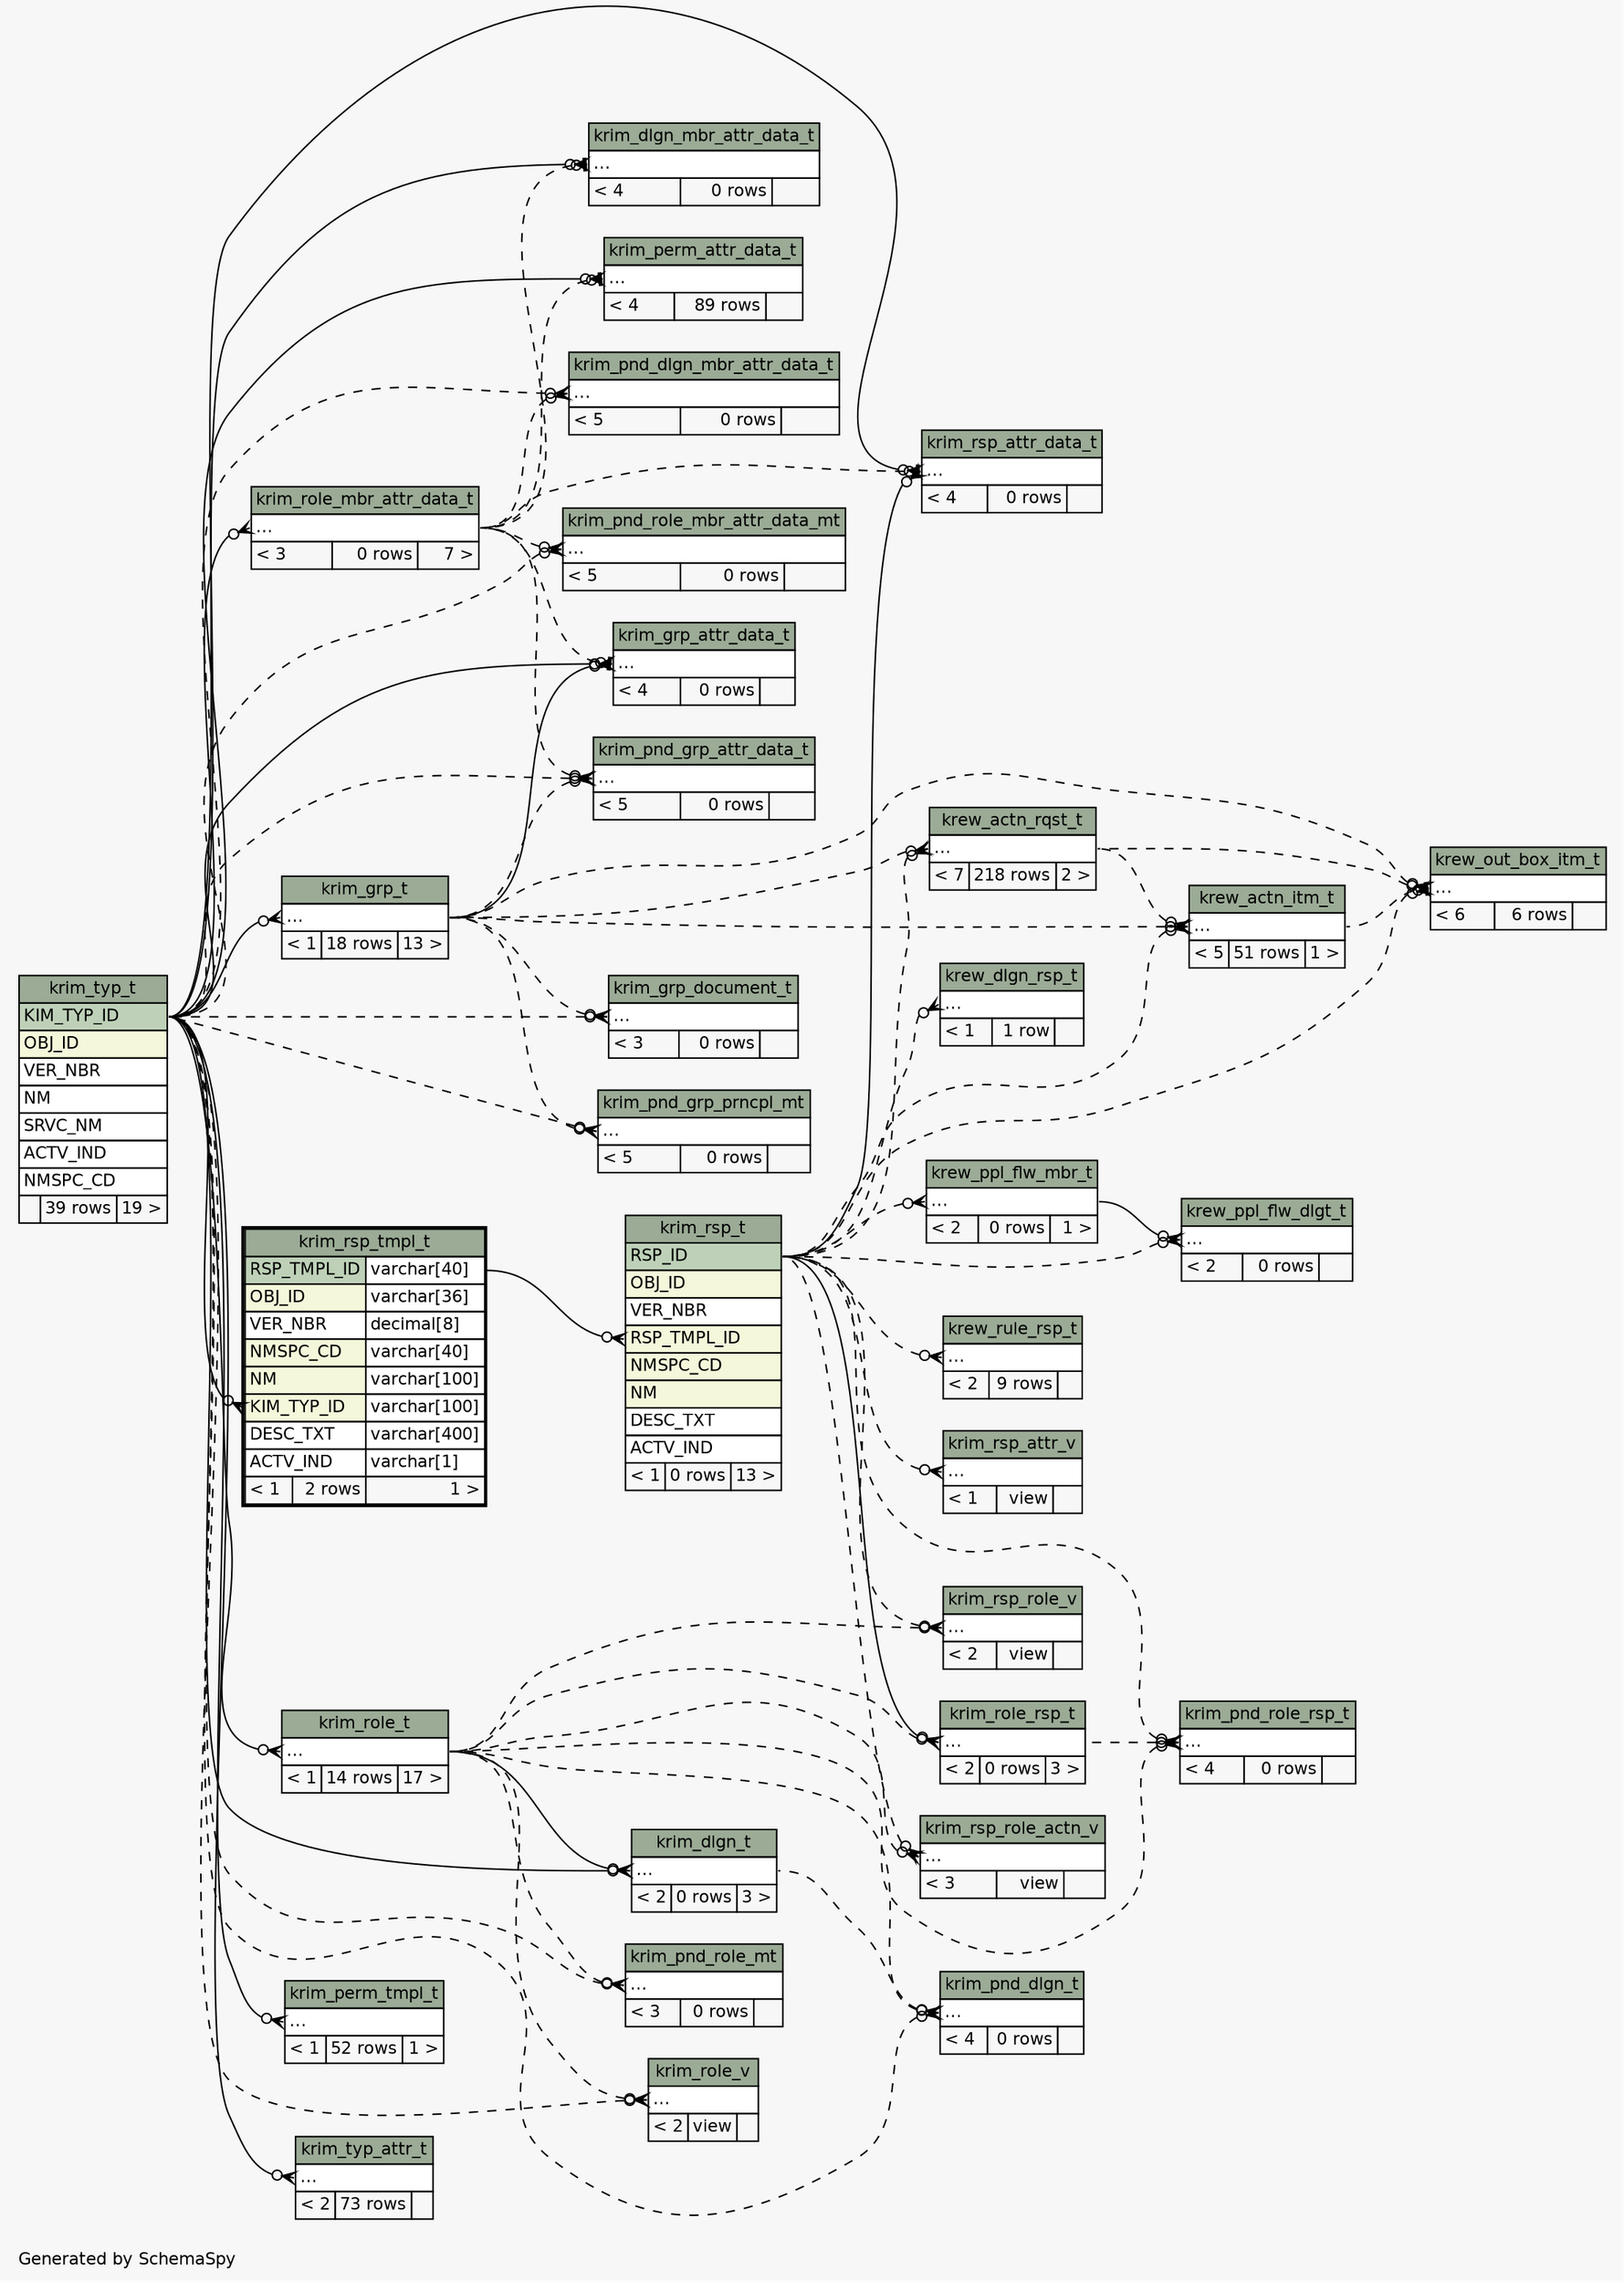 // dot 2.28.0 on Mac OS X 10.7.2
// SchemaSpy rev 590
digraph "impliedTwoDegreesRelationshipsDiagram" {
  graph [
    rankdir="RL"
    bgcolor="#f7f7f7"
    label="\nGenerated by SchemaSpy"
    labeljust="l"
    nodesep="0.18"
    ranksep="0.46"
    fontname="Helvetica"
    fontsize="11"
  ];
  node [
    fontname="Helvetica"
    fontsize="11"
    shape="plaintext"
  ];
  edge [
    arrowsize="0.8"
  ];
  "krew_actn_itm_t":"elipses":w -> "krew_actn_rqst_t":"elipses":e [arrowhead=none dir=back arrowtail=crowodot style=dashed];
  "krew_actn_itm_t":"elipses":w -> "krim_grp_t":"elipses":e [arrowhead=none dir=back arrowtail=crowodot style=dashed];
  "krew_actn_itm_t":"elipses":w -> "krim_rsp_t":"RSP_ID":e [arrowhead=none dir=back arrowtail=crowodot style=dashed];
  "krew_actn_rqst_t":"elipses":w -> "krim_grp_t":"elipses":e [arrowhead=none dir=back arrowtail=crowodot style=dashed];
  "krew_actn_rqst_t":"elipses":w -> "krim_rsp_t":"RSP_ID":e [arrowhead=none dir=back arrowtail=crowodot style=dashed];
  "krew_dlgn_rsp_t":"elipses":w -> "krim_rsp_t":"RSP_ID":e [arrowhead=none dir=back arrowtail=crowodot style=dashed];
  "krew_out_box_itm_t":"elipses":w -> "krew_actn_itm_t":"elipses":e [arrowhead=none dir=back arrowtail=teeodot style=dashed];
  "krew_out_box_itm_t":"elipses":w -> "krew_actn_rqst_t":"elipses":e [arrowhead=none dir=back arrowtail=crowodot style=dashed];
  "krew_out_box_itm_t":"elipses":w -> "krim_grp_t":"elipses":e [arrowhead=none dir=back arrowtail=crowodot style=dashed];
  "krew_out_box_itm_t":"elipses":w -> "krim_rsp_t":"RSP_ID":e [arrowhead=none dir=back arrowtail=crowodot style=dashed];
  "krew_ppl_flw_dlgt_t":"elipses":w -> "krew_ppl_flw_mbr_t":"elipses":e [arrowhead=none dir=back arrowtail=crowodot];
  "krew_ppl_flw_dlgt_t":"elipses":w -> "krim_rsp_t":"RSP_ID":e [arrowhead=none dir=back arrowtail=crowodot style=dashed];
  "krew_ppl_flw_mbr_t":"elipses":w -> "krim_rsp_t":"RSP_ID":e [arrowhead=none dir=back arrowtail=crowodot style=dashed];
  "krew_rule_rsp_t":"elipses":w -> "krim_rsp_t":"RSP_ID":e [arrowhead=none dir=back arrowtail=crowodot style=dashed];
  "krim_dlgn_mbr_attr_data_t":"elipses":w -> "krim_role_mbr_attr_data_t":"elipses":e [arrowhead=none dir=back arrowtail=teeodot style=dashed];
  "krim_dlgn_mbr_attr_data_t":"elipses":w -> "krim_typ_t":"KIM_TYP_ID":e [arrowhead=none dir=back arrowtail=crowodot];
  "krim_dlgn_t":"elipses":w -> "krim_typ_t":"KIM_TYP_ID":e [arrowhead=none dir=back arrowtail=crowodot];
  "krim_dlgn_t":"elipses":w -> "krim_role_t":"elipses":e [arrowhead=none dir=back arrowtail=crowodot];
  "krim_grp_attr_data_t":"elipses":w -> "krim_role_mbr_attr_data_t":"elipses":e [arrowhead=none dir=back arrowtail=teeodot style=dashed];
  "krim_grp_attr_data_t":"elipses":w -> "krim_grp_t":"elipses":e [arrowhead=none dir=back arrowtail=crowodot];
  "krim_grp_attr_data_t":"elipses":w -> "krim_typ_t":"KIM_TYP_ID":e [arrowhead=none dir=back arrowtail=crowodot];
  "krim_grp_document_t":"elipses":w -> "krim_grp_t":"elipses":e [arrowhead=none dir=back arrowtail=crowodot style=dashed];
  "krim_grp_document_t":"elipses":w -> "krim_typ_t":"KIM_TYP_ID":e [arrowhead=none dir=back arrowtail=crowodot style=dashed];
  "krim_grp_t":"elipses":w -> "krim_typ_t":"KIM_TYP_ID":e [arrowhead=none dir=back arrowtail=crowodot];
  "krim_perm_attr_data_t":"elipses":w -> "krim_role_mbr_attr_data_t":"elipses":e [arrowhead=none dir=back arrowtail=teeodot style=dashed];
  "krim_perm_attr_data_t":"elipses":w -> "krim_typ_t":"KIM_TYP_ID":e [arrowhead=none dir=back arrowtail=crowodot];
  "krim_perm_tmpl_t":"elipses":w -> "krim_typ_t":"KIM_TYP_ID":e [arrowhead=none dir=back arrowtail=crowodot];
  "krim_pnd_dlgn_mbr_attr_data_t":"elipses":w -> "krim_role_mbr_attr_data_t":"elipses":e [arrowhead=none dir=back arrowtail=crowodot style=dashed];
  "krim_pnd_dlgn_mbr_attr_data_t":"elipses":w -> "krim_typ_t":"KIM_TYP_ID":e [arrowhead=none dir=back arrowtail=crowodot style=dashed];
  "krim_pnd_dlgn_t":"elipses":w -> "krim_dlgn_t":"elipses":e [arrowhead=none dir=back arrowtail=crowodot style=dashed];
  "krim_pnd_dlgn_t":"elipses":w -> "krim_typ_t":"KIM_TYP_ID":e [arrowhead=none dir=back arrowtail=crowodot style=dashed];
  "krim_pnd_dlgn_t":"elipses":w -> "krim_role_t":"elipses":e [arrowhead=none dir=back arrowtail=crowodot style=dashed];
  "krim_pnd_grp_attr_data_t":"elipses":w -> "krim_role_mbr_attr_data_t":"elipses":e [arrowhead=none dir=back arrowtail=crowodot style=dashed];
  "krim_pnd_grp_attr_data_t":"elipses":w -> "krim_grp_t":"elipses":e [arrowhead=none dir=back arrowtail=crowodot style=dashed];
  "krim_pnd_grp_attr_data_t":"elipses":w -> "krim_typ_t":"KIM_TYP_ID":e [arrowhead=none dir=back arrowtail=crowodot style=dashed];
  "krim_pnd_grp_prncpl_mt":"elipses":w -> "krim_grp_t":"elipses":e [arrowhead=none dir=back arrowtail=crowodot style=dashed];
  "krim_pnd_grp_prncpl_mt":"elipses":w -> "krim_typ_t":"KIM_TYP_ID":e [arrowhead=none dir=back arrowtail=crowodot style=dashed];
  "krim_pnd_role_mbr_attr_data_mt":"elipses":w -> "krim_role_mbr_attr_data_t":"elipses":e [arrowhead=none dir=back arrowtail=crowodot style=dashed];
  "krim_pnd_role_mbr_attr_data_mt":"elipses":w -> "krim_typ_t":"KIM_TYP_ID":e [arrowhead=none dir=back arrowtail=crowodot style=dashed];
  "krim_pnd_role_mt":"elipses":w -> "krim_typ_t":"KIM_TYP_ID":e [arrowhead=none dir=back arrowtail=crowodot style=dashed];
  "krim_pnd_role_mt":"elipses":w -> "krim_role_t":"elipses":e [arrowhead=none dir=back arrowtail=crowodot style=dashed];
  "krim_pnd_role_rsp_t":"elipses":w -> "krim_role_t":"elipses":e [arrowhead=none dir=back arrowtail=crowodot style=dashed];
  "krim_pnd_role_rsp_t":"elipses":w -> "krim_role_rsp_t":"elipses":e [arrowhead=none dir=back arrowtail=crowodot style=dashed];
  "krim_pnd_role_rsp_t":"elipses":w -> "krim_rsp_t":"RSP_ID":e [arrowhead=none dir=back arrowtail=crowodot style=dashed];
  "krim_role_mbr_attr_data_t":"elipses":w -> "krim_typ_t":"KIM_TYP_ID":e [arrowhead=none dir=back arrowtail=crowodot];
  "krim_role_rsp_t":"elipses":w -> "krim_role_t":"elipses":e [arrowhead=none dir=back arrowtail=crowodot style=dashed];
  "krim_role_rsp_t":"elipses":w -> "krim_rsp_t":"RSP_ID":e [arrowhead=none dir=back arrowtail=crowodot];
  "krim_role_t":"elipses":w -> "krim_typ_t":"KIM_TYP_ID":e [arrowhead=none dir=back arrowtail=crowodot];
  "krim_role_v":"elipses":w -> "krim_typ_t":"KIM_TYP_ID":e [arrowhead=none dir=back arrowtail=crowodot style=dashed];
  "krim_role_v":"elipses":w -> "krim_role_t":"elipses":e [arrowhead=none dir=back arrowtail=crowodot style=dashed];
  "krim_rsp_attr_data_t":"elipses":w -> "krim_role_mbr_attr_data_t":"elipses":e [arrowhead=none dir=back arrowtail=teeodot style=dashed];
  "krim_rsp_attr_data_t":"elipses":w -> "krim_typ_t":"KIM_TYP_ID":e [arrowhead=none dir=back arrowtail=crowodot];
  "krim_rsp_attr_data_t":"elipses":w -> "krim_rsp_t":"RSP_ID":e [arrowhead=none dir=back arrowtail=crowodot];
  "krim_rsp_attr_v":"elipses":w -> "krim_rsp_t":"RSP_ID":e [arrowhead=none dir=back arrowtail=crowodot style=dashed];
  "krim_rsp_role_actn_v":"elipses":w -> "krim_role_t":"elipses":e [arrowhead=none dir=back arrowtail=crowodot style=dashed];
  "krim_rsp_role_actn_v":"elipses":w -> "krim_rsp_t":"RSP_ID":e [arrowhead=none dir=back arrowtail=crowodot style=dashed];
  "krim_rsp_role_v":"elipses":w -> "krim_role_t":"elipses":e [arrowhead=none dir=back arrowtail=crowodot style=dashed];
  "krim_rsp_role_v":"elipses":w -> "krim_rsp_t":"RSP_ID":e [arrowhead=none dir=back arrowtail=crowodot style=dashed];
  "krim_rsp_t":"RSP_TMPL_ID":w -> "krim_rsp_tmpl_t":"RSP_TMPL_ID.type":e [arrowhead=none dir=back arrowtail=crowodot];
  "krim_rsp_tmpl_t":"KIM_TYP_ID":w -> "krim_typ_t":"KIM_TYP_ID":e [arrowhead=none dir=back arrowtail=crowodot];
  "krim_typ_attr_t":"elipses":w -> "krim_typ_t":"KIM_TYP_ID":e [arrowhead=none dir=back arrowtail=crowodot];
  "krew_actn_itm_t" [
    label=<
    <TABLE BORDER="0" CELLBORDER="1" CELLSPACING="0" BGCOLOR="#ffffff">
      <TR><TD COLSPAN="3" BGCOLOR="#9bab96" ALIGN="CENTER">krew_actn_itm_t</TD></TR>
      <TR><TD PORT="elipses" COLSPAN="3" ALIGN="LEFT">...</TD></TR>
      <TR><TD ALIGN="LEFT" BGCOLOR="#f7f7f7">&lt; 5</TD><TD ALIGN="RIGHT" BGCOLOR="#f7f7f7">51 rows</TD><TD ALIGN="RIGHT" BGCOLOR="#f7f7f7">1 &gt;</TD></TR>
    </TABLE>>
    URL="krew_actn_itm_t.html"
    tooltip="krew_actn_itm_t"
  ];
  "krew_actn_rqst_t" [
    label=<
    <TABLE BORDER="0" CELLBORDER="1" CELLSPACING="0" BGCOLOR="#ffffff">
      <TR><TD COLSPAN="3" BGCOLOR="#9bab96" ALIGN="CENTER">krew_actn_rqst_t</TD></TR>
      <TR><TD PORT="elipses" COLSPAN="3" ALIGN="LEFT">...</TD></TR>
      <TR><TD ALIGN="LEFT" BGCOLOR="#f7f7f7">&lt; 7</TD><TD ALIGN="RIGHT" BGCOLOR="#f7f7f7">218 rows</TD><TD ALIGN="RIGHT" BGCOLOR="#f7f7f7">2 &gt;</TD></TR>
    </TABLE>>
    URL="krew_actn_rqst_t.html"
    tooltip="krew_actn_rqst_t"
  ];
  "krew_dlgn_rsp_t" [
    label=<
    <TABLE BORDER="0" CELLBORDER="1" CELLSPACING="0" BGCOLOR="#ffffff">
      <TR><TD COLSPAN="3" BGCOLOR="#9bab96" ALIGN="CENTER">krew_dlgn_rsp_t</TD></TR>
      <TR><TD PORT="elipses" COLSPAN="3" ALIGN="LEFT">...</TD></TR>
      <TR><TD ALIGN="LEFT" BGCOLOR="#f7f7f7">&lt; 1</TD><TD ALIGN="RIGHT" BGCOLOR="#f7f7f7">1 row</TD><TD ALIGN="RIGHT" BGCOLOR="#f7f7f7">  </TD></TR>
    </TABLE>>
    URL="krew_dlgn_rsp_t.html"
    tooltip="krew_dlgn_rsp_t"
  ];
  "krew_out_box_itm_t" [
    label=<
    <TABLE BORDER="0" CELLBORDER="1" CELLSPACING="0" BGCOLOR="#ffffff">
      <TR><TD COLSPAN="3" BGCOLOR="#9bab96" ALIGN="CENTER">krew_out_box_itm_t</TD></TR>
      <TR><TD PORT="elipses" COLSPAN="3" ALIGN="LEFT">...</TD></TR>
      <TR><TD ALIGN="LEFT" BGCOLOR="#f7f7f7">&lt; 6</TD><TD ALIGN="RIGHT" BGCOLOR="#f7f7f7">6 rows</TD><TD ALIGN="RIGHT" BGCOLOR="#f7f7f7">  </TD></TR>
    </TABLE>>
    URL="krew_out_box_itm_t.html"
    tooltip="krew_out_box_itm_t"
  ];
  "krew_ppl_flw_dlgt_t" [
    label=<
    <TABLE BORDER="0" CELLBORDER="1" CELLSPACING="0" BGCOLOR="#ffffff">
      <TR><TD COLSPAN="3" BGCOLOR="#9bab96" ALIGN="CENTER">krew_ppl_flw_dlgt_t</TD></TR>
      <TR><TD PORT="elipses" COLSPAN="3" ALIGN="LEFT">...</TD></TR>
      <TR><TD ALIGN="LEFT" BGCOLOR="#f7f7f7">&lt; 2</TD><TD ALIGN="RIGHT" BGCOLOR="#f7f7f7">0 rows</TD><TD ALIGN="RIGHT" BGCOLOR="#f7f7f7">  </TD></TR>
    </TABLE>>
    URL="krew_ppl_flw_dlgt_t.html"
    tooltip="krew_ppl_flw_dlgt_t"
  ];
  "krew_ppl_flw_mbr_t" [
    label=<
    <TABLE BORDER="0" CELLBORDER="1" CELLSPACING="0" BGCOLOR="#ffffff">
      <TR><TD COLSPAN="3" BGCOLOR="#9bab96" ALIGN="CENTER">krew_ppl_flw_mbr_t</TD></TR>
      <TR><TD PORT="elipses" COLSPAN="3" ALIGN="LEFT">...</TD></TR>
      <TR><TD ALIGN="LEFT" BGCOLOR="#f7f7f7">&lt; 2</TD><TD ALIGN="RIGHT" BGCOLOR="#f7f7f7">0 rows</TD><TD ALIGN="RIGHT" BGCOLOR="#f7f7f7">1 &gt;</TD></TR>
    </TABLE>>
    URL="krew_ppl_flw_mbr_t.html"
    tooltip="krew_ppl_flw_mbr_t"
  ];
  "krew_rule_rsp_t" [
    label=<
    <TABLE BORDER="0" CELLBORDER="1" CELLSPACING="0" BGCOLOR="#ffffff">
      <TR><TD COLSPAN="3" BGCOLOR="#9bab96" ALIGN="CENTER">krew_rule_rsp_t</TD></TR>
      <TR><TD PORT="elipses" COLSPAN="3" ALIGN="LEFT">...</TD></TR>
      <TR><TD ALIGN="LEFT" BGCOLOR="#f7f7f7">&lt; 2</TD><TD ALIGN="RIGHT" BGCOLOR="#f7f7f7">9 rows</TD><TD ALIGN="RIGHT" BGCOLOR="#f7f7f7">  </TD></TR>
    </TABLE>>
    URL="krew_rule_rsp_t.html"
    tooltip="krew_rule_rsp_t"
  ];
  "krim_dlgn_mbr_attr_data_t" [
    label=<
    <TABLE BORDER="0" CELLBORDER="1" CELLSPACING="0" BGCOLOR="#ffffff">
      <TR><TD COLSPAN="3" BGCOLOR="#9bab96" ALIGN="CENTER">krim_dlgn_mbr_attr_data_t</TD></TR>
      <TR><TD PORT="elipses" COLSPAN="3" ALIGN="LEFT">...</TD></TR>
      <TR><TD ALIGN="LEFT" BGCOLOR="#f7f7f7">&lt; 4</TD><TD ALIGN="RIGHT" BGCOLOR="#f7f7f7">0 rows</TD><TD ALIGN="RIGHT" BGCOLOR="#f7f7f7">  </TD></TR>
    </TABLE>>
    URL="krim_dlgn_mbr_attr_data_t.html"
    tooltip="krim_dlgn_mbr_attr_data_t"
  ];
  "krim_dlgn_t" [
    label=<
    <TABLE BORDER="0" CELLBORDER="1" CELLSPACING="0" BGCOLOR="#ffffff">
      <TR><TD COLSPAN="3" BGCOLOR="#9bab96" ALIGN="CENTER">krim_dlgn_t</TD></TR>
      <TR><TD PORT="elipses" COLSPAN="3" ALIGN="LEFT">...</TD></TR>
      <TR><TD ALIGN="LEFT" BGCOLOR="#f7f7f7">&lt; 2</TD><TD ALIGN="RIGHT" BGCOLOR="#f7f7f7">0 rows</TD><TD ALIGN="RIGHT" BGCOLOR="#f7f7f7">3 &gt;</TD></TR>
    </TABLE>>
    URL="krim_dlgn_t.html"
    tooltip="krim_dlgn_t"
  ];
  "krim_grp_attr_data_t" [
    label=<
    <TABLE BORDER="0" CELLBORDER="1" CELLSPACING="0" BGCOLOR="#ffffff">
      <TR><TD COLSPAN="3" BGCOLOR="#9bab96" ALIGN="CENTER">krim_grp_attr_data_t</TD></TR>
      <TR><TD PORT="elipses" COLSPAN="3" ALIGN="LEFT">...</TD></TR>
      <TR><TD ALIGN="LEFT" BGCOLOR="#f7f7f7">&lt; 4</TD><TD ALIGN="RIGHT" BGCOLOR="#f7f7f7">0 rows</TD><TD ALIGN="RIGHT" BGCOLOR="#f7f7f7">  </TD></TR>
    </TABLE>>
    URL="krim_grp_attr_data_t.html"
    tooltip="krim_grp_attr_data_t"
  ];
  "krim_grp_document_t" [
    label=<
    <TABLE BORDER="0" CELLBORDER="1" CELLSPACING="0" BGCOLOR="#ffffff">
      <TR><TD COLSPAN="3" BGCOLOR="#9bab96" ALIGN="CENTER">krim_grp_document_t</TD></TR>
      <TR><TD PORT="elipses" COLSPAN="3" ALIGN="LEFT">...</TD></TR>
      <TR><TD ALIGN="LEFT" BGCOLOR="#f7f7f7">&lt; 3</TD><TD ALIGN="RIGHT" BGCOLOR="#f7f7f7">0 rows</TD><TD ALIGN="RIGHT" BGCOLOR="#f7f7f7">  </TD></TR>
    </TABLE>>
    URL="krim_grp_document_t.html"
    tooltip="krim_grp_document_t"
  ];
  "krim_grp_t" [
    label=<
    <TABLE BORDER="0" CELLBORDER="1" CELLSPACING="0" BGCOLOR="#ffffff">
      <TR><TD COLSPAN="3" BGCOLOR="#9bab96" ALIGN="CENTER">krim_grp_t</TD></TR>
      <TR><TD PORT="elipses" COLSPAN="3" ALIGN="LEFT">...</TD></TR>
      <TR><TD ALIGN="LEFT" BGCOLOR="#f7f7f7">&lt; 1</TD><TD ALIGN="RIGHT" BGCOLOR="#f7f7f7">18 rows</TD><TD ALIGN="RIGHT" BGCOLOR="#f7f7f7">13 &gt;</TD></TR>
    </TABLE>>
    URL="krim_grp_t.html"
    tooltip="krim_grp_t"
  ];
  "krim_perm_attr_data_t" [
    label=<
    <TABLE BORDER="0" CELLBORDER="1" CELLSPACING="0" BGCOLOR="#ffffff">
      <TR><TD COLSPAN="3" BGCOLOR="#9bab96" ALIGN="CENTER">krim_perm_attr_data_t</TD></TR>
      <TR><TD PORT="elipses" COLSPAN="3" ALIGN="LEFT">...</TD></TR>
      <TR><TD ALIGN="LEFT" BGCOLOR="#f7f7f7">&lt; 4</TD><TD ALIGN="RIGHT" BGCOLOR="#f7f7f7">89 rows</TD><TD ALIGN="RIGHT" BGCOLOR="#f7f7f7">  </TD></TR>
    </TABLE>>
    URL="krim_perm_attr_data_t.html"
    tooltip="krim_perm_attr_data_t"
  ];
  "krim_perm_tmpl_t" [
    label=<
    <TABLE BORDER="0" CELLBORDER="1" CELLSPACING="0" BGCOLOR="#ffffff">
      <TR><TD COLSPAN="3" BGCOLOR="#9bab96" ALIGN="CENTER">krim_perm_tmpl_t</TD></TR>
      <TR><TD PORT="elipses" COLSPAN="3" ALIGN="LEFT">...</TD></TR>
      <TR><TD ALIGN="LEFT" BGCOLOR="#f7f7f7">&lt; 1</TD><TD ALIGN="RIGHT" BGCOLOR="#f7f7f7">52 rows</TD><TD ALIGN="RIGHT" BGCOLOR="#f7f7f7">1 &gt;</TD></TR>
    </TABLE>>
    URL="krim_perm_tmpl_t.html"
    tooltip="krim_perm_tmpl_t"
  ];
  "krim_pnd_dlgn_mbr_attr_data_t" [
    label=<
    <TABLE BORDER="0" CELLBORDER="1" CELLSPACING="0" BGCOLOR="#ffffff">
      <TR><TD COLSPAN="3" BGCOLOR="#9bab96" ALIGN="CENTER">krim_pnd_dlgn_mbr_attr_data_t</TD></TR>
      <TR><TD PORT="elipses" COLSPAN="3" ALIGN="LEFT">...</TD></TR>
      <TR><TD ALIGN="LEFT" BGCOLOR="#f7f7f7">&lt; 5</TD><TD ALIGN="RIGHT" BGCOLOR="#f7f7f7">0 rows</TD><TD ALIGN="RIGHT" BGCOLOR="#f7f7f7">  </TD></TR>
    </TABLE>>
    URL="krim_pnd_dlgn_mbr_attr_data_t.html"
    tooltip="krim_pnd_dlgn_mbr_attr_data_t"
  ];
  "krim_pnd_dlgn_t" [
    label=<
    <TABLE BORDER="0" CELLBORDER="1" CELLSPACING="0" BGCOLOR="#ffffff">
      <TR><TD COLSPAN="3" BGCOLOR="#9bab96" ALIGN="CENTER">krim_pnd_dlgn_t</TD></TR>
      <TR><TD PORT="elipses" COLSPAN="3" ALIGN="LEFT">...</TD></TR>
      <TR><TD ALIGN="LEFT" BGCOLOR="#f7f7f7">&lt; 4</TD><TD ALIGN="RIGHT" BGCOLOR="#f7f7f7">0 rows</TD><TD ALIGN="RIGHT" BGCOLOR="#f7f7f7">  </TD></TR>
    </TABLE>>
    URL="krim_pnd_dlgn_t.html"
    tooltip="krim_pnd_dlgn_t"
  ];
  "krim_pnd_grp_attr_data_t" [
    label=<
    <TABLE BORDER="0" CELLBORDER="1" CELLSPACING="0" BGCOLOR="#ffffff">
      <TR><TD COLSPAN="3" BGCOLOR="#9bab96" ALIGN="CENTER">krim_pnd_grp_attr_data_t</TD></TR>
      <TR><TD PORT="elipses" COLSPAN="3" ALIGN="LEFT">...</TD></TR>
      <TR><TD ALIGN="LEFT" BGCOLOR="#f7f7f7">&lt; 5</TD><TD ALIGN="RIGHT" BGCOLOR="#f7f7f7">0 rows</TD><TD ALIGN="RIGHT" BGCOLOR="#f7f7f7">  </TD></TR>
    </TABLE>>
    URL="krim_pnd_grp_attr_data_t.html"
    tooltip="krim_pnd_grp_attr_data_t"
  ];
  "krim_pnd_grp_prncpl_mt" [
    label=<
    <TABLE BORDER="0" CELLBORDER="1" CELLSPACING="0" BGCOLOR="#ffffff">
      <TR><TD COLSPAN="3" BGCOLOR="#9bab96" ALIGN="CENTER">krim_pnd_grp_prncpl_mt</TD></TR>
      <TR><TD PORT="elipses" COLSPAN="3" ALIGN="LEFT">...</TD></TR>
      <TR><TD ALIGN="LEFT" BGCOLOR="#f7f7f7">&lt; 5</TD><TD ALIGN="RIGHT" BGCOLOR="#f7f7f7">0 rows</TD><TD ALIGN="RIGHT" BGCOLOR="#f7f7f7">  </TD></TR>
    </TABLE>>
    URL="krim_pnd_grp_prncpl_mt.html"
    tooltip="krim_pnd_grp_prncpl_mt"
  ];
  "krim_pnd_role_mbr_attr_data_mt" [
    label=<
    <TABLE BORDER="0" CELLBORDER="1" CELLSPACING="0" BGCOLOR="#ffffff">
      <TR><TD COLSPAN="3" BGCOLOR="#9bab96" ALIGN="CENTER">krim_pnd_role_mbr_attr_data_mt</TD></TR>
      <TR><TD PORT="elipses" COLSPAN="3" ALIGN="LEFT">...</TD></TR>
      <TR><TD ALIGN="LEFT" BGCOLOR="#f7f7f7">&lt; 5</TD><TD ALIGN="RIGHT" BGCOLOR="#f7f7f7">0 rows</TD><TD ALIGN="RIGHT" BGCOLOR="#f7f7f7">  </TD></TR>
    </TABLE>>
    URL="krim_pnd_role_mbr_attr_data_mt.html"
    tooltip="krim_pnd_role_mbr_attr_data_mt"
  ];
  "krim_pnd_role_mt" [
    label=<
    <TABLE BORDER="0" CELLBORDER="1" CELLSPACING="0" BGCOLOR="#ffffff">
      <TR><TD COLSPAN="3" BGCOLOR="#9bab96" ALIGN="CENTER">krim_pnd_role_mt</TD></TR>
      <TR><TD PORT="elipses" COLSPAN="3" ALIGN="LEFT">...</TD></TR>
      <TR><TD ALIGN="LEFT" BGCOLOR="#f7f7f7">&lt; 3</TD><TD ALIGN="RIGHT" BGCOLOR="#f7f7f7">0 rows</TD><TD ALIGN="RIGHT" BGCOLOR="#f7f7f7">  </TD></TR>
    </TABLE>>
    URL="krim_pnd_role_mt.html"
    tooltip="krim_pnd_role_mt"
  ];
  "krim_pnd_role_rsp_t" [
    label=<
    <TABLE BORDER="0" CELLBORDER="1" CELLSPACING="0" BGCOLOR="#ffffff">
      <TR><TD COLSPAN="3" BGCOLOR="#9bab96" ALIGN="CENTER">krim_pnd_role_rsp_t</TD></TR>
      <TR><TD PORT="elipses" COLSPAN="3" ALIGN="LEFT">...</TD></TR>
      <TR><TD ALIGN="LEFT" BGCOLOR="#f7f7f7">&lt; 4</TD><TD ALIGN="RIGHT" BGCOLOR="#f7f7f7">0 rows</TD><TD ALIGN="RIGHT" BGCOLOR="#f7f7f7">  </TD></TR>
    </TABLE>>
    URL="krim_pnd_role_rsp_t.html"
    tooltip="krim_pnd_role_rsp_t"
  ];
  "krim_role_mbr_attr_data_t" [
    label=<
    <TABLE BORDER="0" CELLBORDER="1" CELLSPACING="0" BGCOLOR="#ffffff">
      <TR><TD COLSPAN="3" BGCOLOR="#9bab96" ALIGN="CENTER">krim_role_mbr_attr_data_t</TD></TR>
      <TR><TD PORT="elipses" COLSPAN="3" ALIGN="LEFT">...</TD></TR>
      <TR><TD ALIGN="LEFT" BGCOLOR="#f7f7f7">&lt; 3</TD><TD ALIGN="RIGHT" BGCOLOR="#f7f7f7">0 rows</TD><TD ALIGN="RIGHT" BGCOLOR="#f7f7f7">7 &gt;</TD></TR>
    </TABLE>>
    URL="krim_role_mbr_attr_data_t.html"
    tooltip="krim_role_mbr_attr_data_t"
  ];
  "krim_role_rsp_t" [
    label=<
    <TABLE BORDER="0" CELLBORDER="1" CELLSPACING="0" BGCOLOR="#ffffff">
      <TR><TD COLSPAN="3" BGCOLOR="#9bab96" ALIGN="CENTER">krim_role_rsp_t</TD></TR>
      <TR><TD PORT="elipses" COLSPAN="3" ALIGN="LEFT">...</TD></TR>
      <TR><TD ALIGN="LEFT" BGCOLOR="#f7f7f7">&lt; 2</TD><TD ALIGN="RIGHT" BGCOLOR="#f7f7f7">0 rows</TD><TD ALIGN="RIGHT" BGCOLOR="#f7f7f7">3 &gt;</TD></TR>
    </TABLE>>
    URL="krim_role_rsp_t.html"
    tooltip="krim_role_rsp_t"
  ];
  "krim_role_t" [
    label=<
    <TABLE BORDER="0" CELLBORDER="1" CELLSPACING="0" BGCOLOR="#ffffff">
      <TR><TD COLSPAN="3" BGCOLOR="#9bab96" ALIGN="CENTER">krim_role_t</TD></TR>
      <TR><TD PORT="elipses" COLSPAN="3" ALIGN="LEFT">...</TD></TR>
      <TR><TD ALIGN="LEFT" BGCOLOR="#f7f7f7">&lt; 1</TD><TD ALIGN="RIGHT" BGCOLOR="#f7f7f7">14 rows</TD><TD ALIGN="RIGHT" BGCOLOR="#f7f7f7">17 &gt;</TD></TR>
    </TABLE>>
    URL="krim_role_t.html"
    tooltip="krim_role_t"
  ];
  "krim_role_v" [
    label=<
    <TABLE BORDER="0" CELLBORDER="1" CELLSPACING="0" BGCOLOR="#ffffff">
      <TR><TD COLSPAN="3" BGCOLOR="#9bab96" ALIGN="CENTER">krim_role_v</TD></TR>
      <TR><TD PORT="elipses" COLSPAN="3" ALIGN="LEFT">...</TD></TR>
      <TR><TD ALIGN="LEFT" BGCOLOR="#f7f7f7">&lt; 2</TD><TD ALIGN="RIGHT" BGCOLOR="#f7f7f7">view</TD><TD ALIGN="RIGHT" BGCOLOR="#f7f7f7">  </TD></TR>
    </TABLE>>
    URL="krim_role_v.html"
    tooltip="krim_role_v"
  ];
  "krim_rsp_attr_data_t" [
    label=<
    <TABLE BORDER="0" CELLBORDER="1" CELLSPACING="0" BGCOLOR="#ffffff">
      <TR><TD COLSPAN="3" BGCOLOR="#9bab96" ALIGN="CENTER">krim_rsp_attr_data_t</TD></TR>
      <TR><TD PORT="elipses" COLSPAN="3" ALIGN="LEFT">...</TD></TR>
      <TR><TD ALIGN="LEFT" BGCOLOR="#f7f7f7">&lt; 4</TD><TD ALIGN="RIGHT" BGCOLOR="#f7f7f7">0 rows</TD><TD ALIGN="RIGHT" BGCOLOR="#f7f7f7">  </TD></TR>
    </TABLE>>
    URL="krim_rsp_attr_data_t.html"
    tooltip="krim_rsp_attr_data_t"
  ];
  "krim_rsp_attr_v" [
    label=<
    <TABLE BORDER="0" CELLBORDER="1" CELLSPACING="0" BGCOLOR="#ffffff">
      <TR><TD COLSPAN="3" BGCOLOR="#9bab96" ALIGN="CENTER">krim_rsp_attr_v</TD></TR>
      <TR><TD PORT="elipses" COLSPAN="3" ALIGN="LEFT">...</TD></TR>
      <TR><TD ALIGN="LEFT" BGCOLOR="#f7f7f7">&lt; 1</TD><TD ALIGN="RIGHT" BGCOLOR="#f7f7f7">view</TD><TD ALIGN="RIGHT" BGCOLOR="#f7f7f7">  </TD></TR>
    </TABLE>>
    URL="krim_rsp_attr_v.html"
    tooltip="krim_rsp_attr_v"
  ];
  "krim_rsp_role_actn_v" [
    label=<
    <TABLE BORDER="0" CELLBORDER="1" CELLSPACING="0" BGCOLOR="#ffffff">
      <TR><TD COLSPAN="3" BGCOLOR="#9bab96" ALIGN="CENTER">krim_rsp_role_actn_v</TD></TR>
      <TR><TD PORT="elipses" COLSPAN="3" ALIGN="LEFT">...</TD></TR>
      <TR><TD ALIGN="LEFT" BGCOLOR="#f7f7f7">&lt; 3</TD><TD ALIGN="RIGHT" BGCOLOR="#f7f7f7">view</TD><TD ALIGN="RIGHT" BGCOLOR="#f7f7f7">  </TD></TR>
    </TABLE>>
    URL="krim_rsp_role_actn_v.html"
    tooltip="krim_rsp_role_actn_v"
  ];
  "krim_rsp_role_v" [
    label=<
    <TABLE BORDER="0" CELLBORDER="1" CELLSPACING="0" BGCOLOR="#ffffff">
      <TR><TD COLSPAN="3" BGCOLOR="#9bab96" ALIGN="CENTER">krim_rsp_role_v</TD></TR>
      <TR><TD PORT="elipses" COLSPAN="3" ALIGN="LEFT">...</TD></TR>
      <TR><TD ALIGN="LEFT" BGCOLOR="#f7f7f7">&lt; 2</TD><TD ALIGN="RIGHT" BGCOLOR="#f7f7f7">view</TD><TD ALIGN="RIGHT" BGCOLOR="#f7f7f7">  </TD></TR>
    </TABLE>>
    URL="krim_rsp_role_v.html"
    tooltip="krim_rsp_role_v"
  ];
  "krim_rsp_t" [
    label=<
    <TABLE BORDER="0" CELLBORDER="1" CELLSPACING="0" BGCOLOR="#ffffff">
      <TR><TD COLSPAN="3" BGCOLOR="#9bab96" ALIGN="CENTER">krim_rsp_t</TD></TR>
      <TR><TD PORT="RSP_ID" COLSPAN="3" BGCOLOR="#bed1b8" ALIGN="LEFT">RSP_ID</TD></TR>
      <TR><TD PORT="OBJ_ID" COLSPAN="3" BGCOLOR="#f4f7da" ALIGN="LEFT">OBJ_ID</TD></TR>
      <TR><TD PORT="VER_NBR" COLSPAN="3" ALIGN="LEFT">VER_NBR</TD></TR>
      <TR><TD PORT="RSP_TMPL_ID" COLSPAN="3" BGCOLOR="#f4f7da" ALIGN="LEFT">RSP_TMPL_ID</TD></TR>
      <TR><TD PORT="NMSPC_CD" COLSPAN="3" BGCOLOR="#f4f7da" ALIGN="LEFT">NMSPC_CD</TD></TR>
      <TR><TD PORT="NM" COLSPAN="3" BGCOLOR="#f4f7da" ALIGN="LEFT">NM</TD></TR>
      <TR><TD PORT="DESC_TXT" COLSPAN="3" ALIGN="LEFT">DESC_TXT</TD></TR>
      <TR><TD PORT="ACTV_IND" COLSPAN="3" ALIGN="LEFT">ACTV_IND</TD></TR>
      <TR><TD ALIGN="LEFT" BGCOLOR="#f7f7f7">&lt; 1</TD><TD ALIGN="RIGHT" BGCOLOR="#f7f7f7">0 rows</TD><TD ALIGN="RIGHT" BGCOLOR="#f7f7f7">13 &gt;</TD></TR>
    </TABLE>>
    URL="krim_rsp_t.html"
    tooltip="krim_rsp_t"
  ];
  "krim_rsp_tmpl_t" [
    label=<
    <TABLE BORDER="2" CELLBORDER="1" CELLSPACING="0" BGCOLOR="#ffffff">
      <TR><TD COLSPAN="3" BGCOLOR="#9bab96" ALIGN="CENTER">krim_rsp_tmpl_t</TD></TR>
      <TR><TD PORT="RSP_TMPL_ID" COLSPAN="2" BGCOLOR="#bed1b8" ALIGN="LEFT">RSP_TMPL_ID</TD><TD PORT="RSP_TMPL_ID.type" ALIGN="LEFT">varchar[40]</TD></TR>
      <TR><TD PORT="OBJ_ID" COLSPAN="2" BGCOLOR="#f4f7da" ALIGN="LEFT">OBJ_ID</TD><TD PORT="OBJ_ID.type" ALIGN="LEFT">varchar[36]</TD></TR>
      <TR><TD PORT="VER_NBR" COLSPAN="2" ALIGN="LEFT">VER_NBR</TD><TD PORT="VER_NBR.type" ALIGN="LEFT">decimal[8]</TD></TR>
      <TR><TD PORT="NMSPC_CD" COLSPAN="2" BGCOLOR="#f4f7da" ALIGN="LEFT">NMSPC_CD</TD><TD PORT="NMSPC_CD.type" ALIGN="LEFT">varchar[40]</TD></TR>
      <TR><TD PORT="NM" COLSPAN="2" BGCOLOR="#f4f7da" ALIGN="LEFT">NM</TD><TD PORT="NM.type" ALIGN="LEFT">varchar[100]</TD></TR>
      <TR><TD PORT="KIM_TYP_ID" COLSPAN="2" BGCOLOR="#f4f7da" ALIGN="LEFT">KIM_TYP_ID</TD><TD PORT="KIM_TYP_ID.type" ALIGN="LEFT">varchar[100]</TD></TR>
      <TR><TD PORT="DESC_TXT" COLSPAN="2" ALIGN="LEFT">DESC_TXT</TD><TD PORT="DESC_TXT.type" ALIGN="LEFT">varchar[400]</TD></TR>
      <TR><TD PORT="ACTV_IND" COLSPAN="2" ALIGN="LEFT">ACTV_IND</TD><TD PORT="ACTV_IND.type" ALIGN="LEFT">varchar[1]</TD></TR>
      <TR><TD ALIGN="LEFT" BGCOLOR="#f7f7f7">&lt; 1</TD><TD ALIGN="RIGHT" BGCOLOR="#f7f7f7">2 rows</TD><TD ALIGN="RIGHT" BGCOLOR="#f7f7f7">1 &gt;</TD></TR>
    </TABLE>>
    URL="krim_rsp_tmpl_t.html"
    tooltip="krim_rsp_tmpl_t"
  ];
  "krim_typ_attr_t" [
    label=<
    <TABLE BORDER="0" CELLBORDER="1" CELLSPACING="0" BGCOLOR="#ffffff">
      <TR><TD COLSPAN="3" BGCOLOR="#9bab96" ALIGN="CENTER">krim_typ_attr_t</TD></TR>
      <TR><TD PORT="elipses" COLSPAN="3" ALIGN="LEFT">...</TD></TR>
      <TR><TD ALIGN="LEFT" BGCOLOR="#f7f7f7">&lt; 2</TD><TD ALIGN="RIGHT" BGCOLOR="#f7f7f7">73 rows</TD><TD ALIGN="RIGHT" BGCOLOR="#f7f7f7">  </TD></TR>
    </TABLE>>
    URL="krim_typ_attr_t.html"
    tooltip="krim_typ_attr_t"
  ];
  "krim_typ_t" [
    label=<
    <TABLE BORDER="0" CELLBORDER="1" CELLSPACING="0" BGCOLOR="#ffffff">
      <TR><TD COLSPAN="3" BGCOLOR="#9bab96" ALIGN="CENTER">krim_typ_t</TD></TR>
      <TR><TD PORT="KIM_TYP_ID" COLSPAN="3" BGCOLOR="#bed1b8" ALIGN="LEFT">KIM_TYP_ID</TD></TR>
      <TR><TD PORT="OBJ_ID" COLSPAN="3" BGCOLOR="#f4f7da" ALIGN="LEFT">OBJ_ID</TD></TR>
      <TR><TD PORT="VER_NBR" COLSPAN="3" ALIGN="LEFT">VER_NBR</TD></TR>
      <TR><TD PORT="NM" COLSPAN="3" ALIGN="LEFT">NM</TD></TR>
      <TR><TD PORT="SRVC_NM" COLSPAN="3" ALIGN="LEFT">SRVC_NM</TD></TR>
      <TR><TD PORT="ACTV_IND" COLSPAN="3" ALIGN="LEFT">ACTV_IND</TD></TR>
      <TR><TD PORT="NMSPC_CD" COLSPAN="3" ALIGN="LEFT">NMSPC_CD</TD></TR>
      <TR><TD ALIGN="LEFT" BGCOLOR="#f7f7f7">  </TD><TD ALIGN="RIGHT" BGCOLOR="#f7f7f7">39 rows</TD><TD ALIGN="RIGHT" BGCOLOR="#f7f7f7">19 &gt;</TD></TR>
    </TABLE>>
    URL="krim_typ_t.html"
    tooltip="krim_typ_t"
  ];
}

